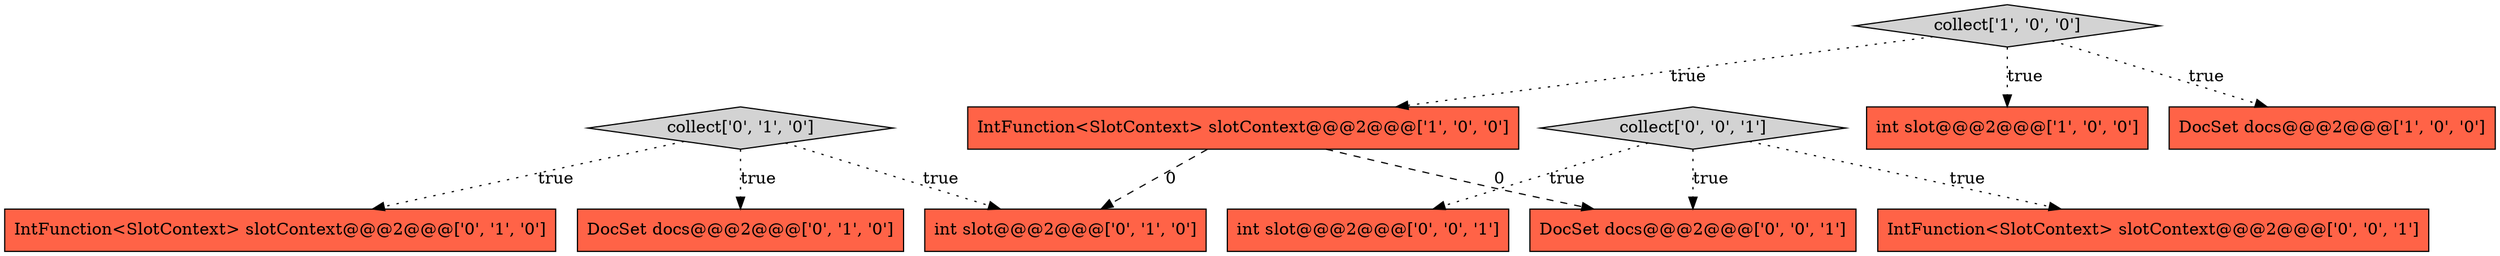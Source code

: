 digraph {
4 [style = filled, label = "IntFunction<SlotContext> slotContext@@@2@@@['0', '1', '0']", fillcolor = tomato, shape = box image = "AAA0AAABBB2BBB"];
3 [style = filled, label = "IntFunction<SlotContext> slotContext@@@2@@@['1', '0', '0']", fillcolor = tomato, shape = box image = "AAA1AAABBB1BBB"];
2 [style = filled, label = "int slot@@@2@@@['1', '0', '0']", fillcolor = tomato, shape = box image = "AAA0AAABBB1BBB"];
0 [style = filled, label = "collect['1', '0', '0']", fillcolor = lightgray, shape = diamond image = "AAA0AAABBB1BBB"];
5 [style = filled, label = "collect['0', '1', '0']", fillcolor = lightgray, shape = diamond image = "AAA0AAABBB2BBB"];
8 [style = filled, label = "int slot@@@2@@@['0', '0', '1']", fillcolor = tomato, shape = box image = "AAA0AAABBB3BBB"];
11 [style = filled, label = "collect['0', '0', '1']", fillcolor = lightgray, shape = diamond image = "AAA0AAABBB3BBB"];
7 [style = filled, label = "int slot@@@2@@@['0', '1', '0']", fillcolor = tomato, shape = box image = "AAA1AAABBB2BBB"];
1 [style = filled, label = "DocSet docs@@@2@@@['1', '0', '0']", fillcolor = tomato, shape = box image = "AAA0AAABBB1BBB"];
10 [style = filled, label = "DocSet docs@@@2@@@['0', '0', '1']", fillcolor = tomato, shape = box image = "AAA0AAABBB3BBB"];
9 [style = filled, label = "IntFunction<SlotContext> slotContext@@@2@@@['0', '0', '1']", fillcolor = tomato, shape = box image = "AAA0AAABBB3BBB"];
6 [style = filled, label = "DocSet docs@@@2@@@['0', '1', '0']", fillcolor = tomato, shape = box image = "AAA0AAABBB2BBB"];
5->6 [style = dotted, label="true"];
11->8 [style = dotted, label="true"];
11->9 [style = dotted, label="true"];
3->10 [style = dashed, label="0"];
0->3 [style = dotted, label="true"];
0->2 [style = dotted, label="true"];
5->7 [style = dotted, label="true"];
3->7 [style = dashed, label="0"];
11->10 [style = dotted, label="true"];
5->4 [style = dotted, label="true"];
0->1 [style = dotted, label="true"];
}
